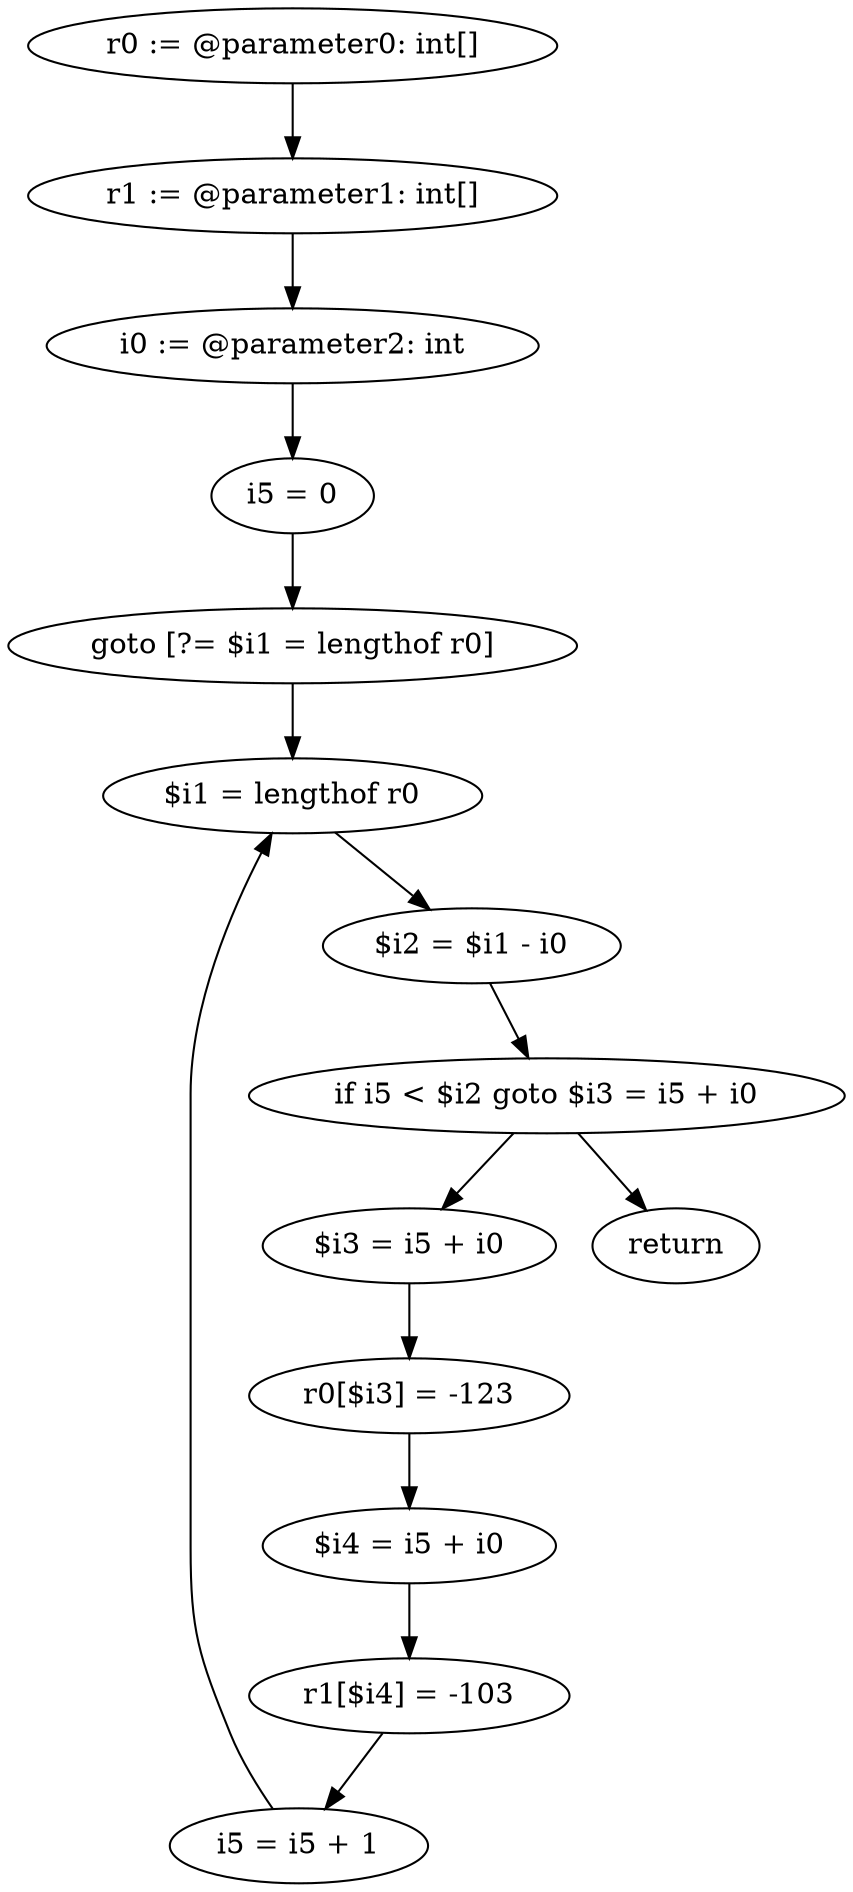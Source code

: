 digraph "unitGraph" {
    "r0 := @parameter0: int[]"
    "r1 := @parameter1: int[]"
    "i0 := @parameter2: int"
    "i5 = 0"
    "goto [?= $i1 = lengthof r0]"
    "$i3 = i5 + i0"
    "r0[$i3] = -123"
    "$i4 = i5 + i0"
    "r1[$i4] = -103"
    "i5 = i5 + 1"
    "$i1 = lengthof r0"
    "$i2 = $i1 - i0"
    "if i5 < $i2 goto $i3 = i5 + i0"
    "return"
    "r0 := @parameter0: int[]"->"r1 := @parameter1: int[]";
    "r1 := @parameter1: int[]"->"i0 := @parameter2: int";
    "i0 := @parameter2: int"->"i5 = 0";
    "i5 = 0"->"goto [?= $i1 = lengthof r0]";
    "goto [?= $i1 = lengthof r0]"->"$i1 = lengthof r0";
    "$i3 = i5 + i0"->"r0[$i3] = -123";
    "r0[$i3] = -123"->"$i4 = i5 + i0";
    "$i4 = i5 + i0"->"r1[$i4] = -103";
    "r1[$i4] = -103"->"i5 = i5 + 1";
    "i5 = i5 + 1"->"$i1 = lengthof r0";
    "$i1 = lengthof r0"->"$i2 = $i1 - i0";
    "$i2 = $i1 - i0"->"if i5 < $i2 goto $i3 = i5 + i0";
    "if i5 < $i2 goto $i3 = i5 + i0"->"return";
    "if i5 < $i2 goto $i3 = i5 + i0"->"$i3 = i5 + i0";
}
